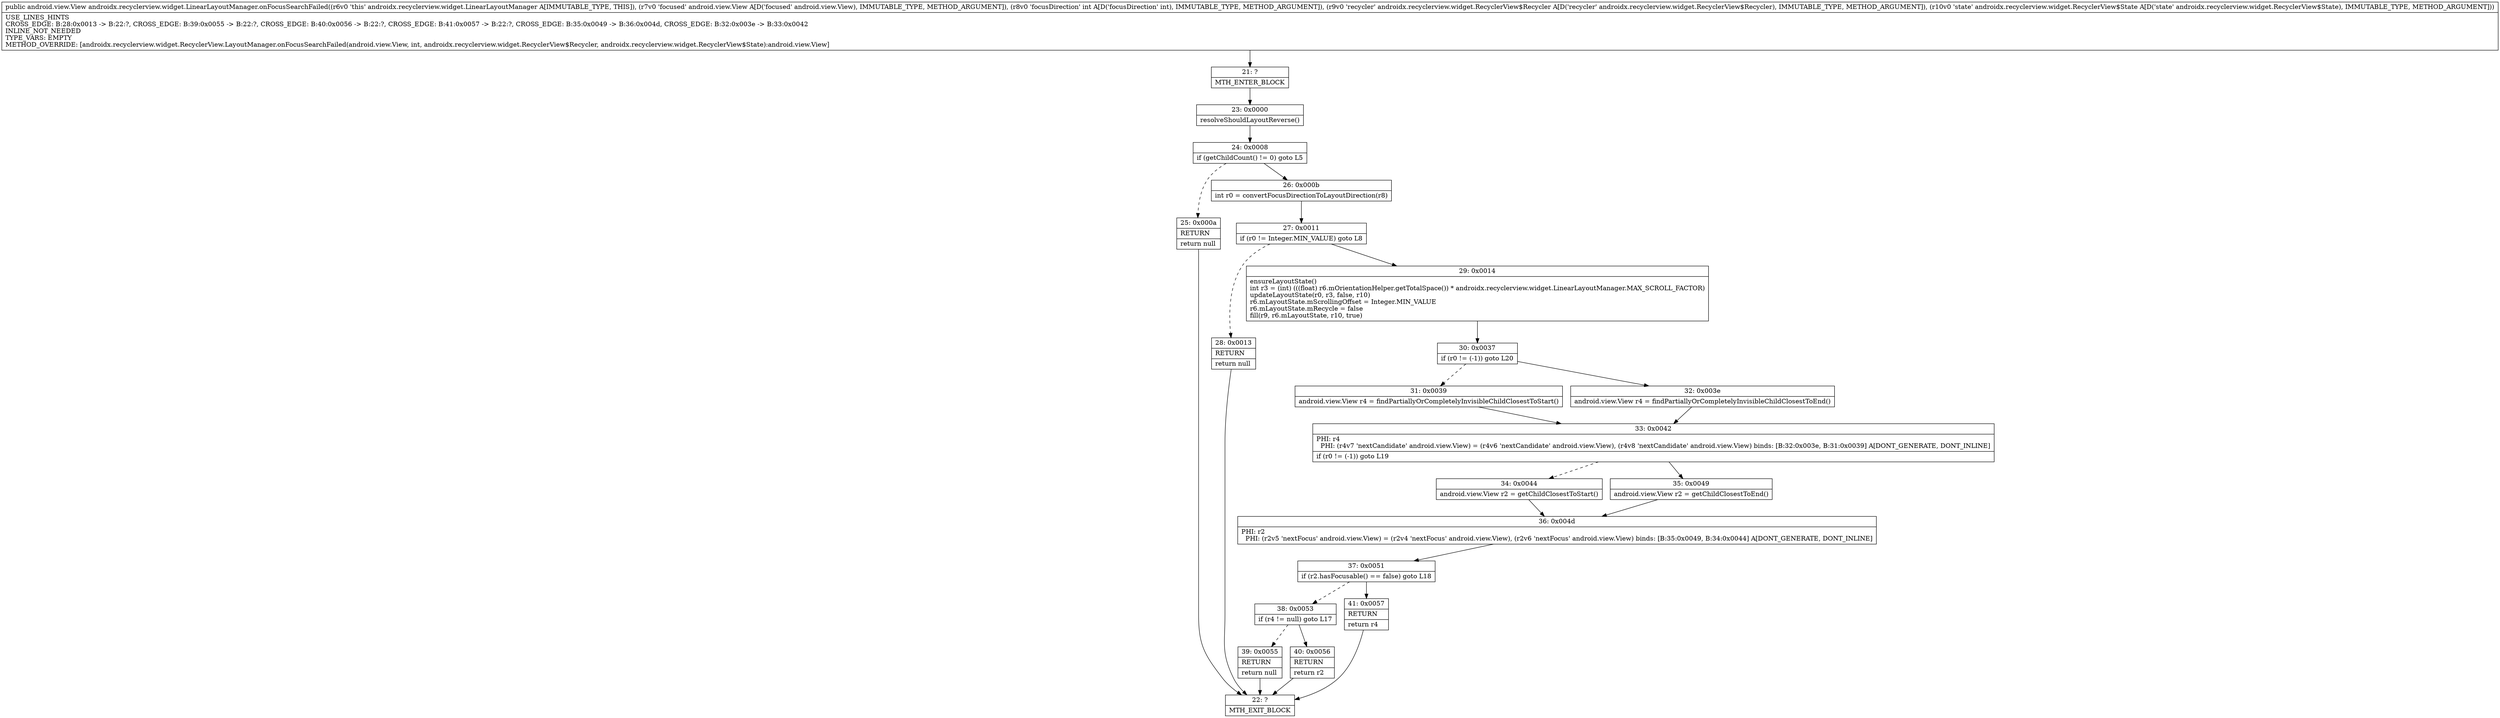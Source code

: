 digraph "CFG forandroidx.recyclerview.widget.LinearLayoutManager.onFocusSearchFailed(Landroid\/view\/View;ILandroidx\/recyclerview\/widget\/RecyclerView$Recycler;Landroidx\/recyclerview\/widget\/RecyclerView$State;)Landroid\/view\/View;" {
Node_21 [shape=record,label="{21\:\ ?|MTH_ENTER_BLOCK\l}"];
Node_23 [shape=record,label="{23\:\ 0x0000|resolveShouldLayoutReverse()\l}"];
Node_24 [shape=record,label="{24\:\ 0x0008|if (getChildCount() != 0) goto L5\l}"];
Node_25 [shape=record,label="{25\:\ 0x000a|RETURN\l|return null\l}"];
Node_22 [shape=record,label="{22\:\ ?|MTH_EXIT_BLOCK\l}"];
Node_26 [shape=record,label="{26\:\ 0x000b|int r0 = convertFocusDirectionToLayoutDirection(r8)\l}"];
Node_27 [shape=record,label="{27\:\ 0x0011|if (r0 != Integer.MIN_VALUE) goto L8\l}"];
Node_28 [shape=record,label="{28\:\ 0x0013|RETURN\l|return null\l}"];
Node_29 [shape=record,label="{29\:\ 0x0014|ensureLayoutState()\lint r3 = (int) (((float) r6.mOrientationHelper.getTotalSpace()) * androidx.recyclerview.widget.LinearLayoutManager.MAX_SCROLL_FACTOR)\lupdateLayoutState(r0, r3, false, r10)\lr6.mLayoutState.mScrollingOffset = Integer.MIN_VALUE\lr6.mLayoutState.mRecycle = false\lfill(r9, r6.mLayoutState, r10, true)\l}"];
Node_30 [shape=record,label="{30\:\ 0x0037|if (r0 != (\-1)) goto L20\l}"];
Node_31 [shape=record,label="{31\:\ 0x0039|android.view.View r4 = findPartiallyOrCompletelyInvisibleChildClosestToStart()\l}"];
Node_33 [shape=record,label="{33\:\ 0x0042|PHI: r4 \l  PHI: (r4v7 'nextCandidate' android.view.View) = (r4v6 'nextCandidate' android.view.View), (r4v8 'nextCandidate' android.view.View) binds: [B:32:0x003e, B:31:0x0039] A[DONT_GENERATE, DONT_INLINE]\l|if (r0 != (\-1)) goto L19\l}"];
Node_34 [shape=record,label="{34\:\ 0x0044|android.view.View r2 = getChildClosestToStart()\l}"];
Node_36 [shape=record,label="{36\:\ 0x004d|PHI: r2 \l  PHI: (r2v5 'nextFocus' android.view.View) = (r2v4 'nextFocus' android.view.View), (r2v6 'nextFocus' android.view.View) binds: [B:35:0x0049, B:34:0x0044] A[DONT_GENERATE, DONT_INLINE]\l}"];
Node_37 [shape=record,label="{37\:\ 0x0051|if (r2.hasFocusable() == false) goto L18\l}"];
Node_38 [shape=record,label="{38\:\ 0x0053|if (r4 != null) goto L17\l}"];
Node_39 [shape=record,label="{39\:\ 0x0055|RETURN\l|return null\l}"];
Node_40 [shape=record,label="{40\:\ 0x0056|RETURN\l|return r2\l}"];
Node_41 [shape=record,label="{41\:\ 0x0057|RETURN\l|return r4\l}"];
Node_35 [shape=record,label="{35\:\ 0x0049|android.view.View r2 = getChildClosestToEnd()\l}"];
Node_32 [shape=record,label="{32\:\ 0x003e|android.view.View r4 = findPartiallyOrCompletelyInvisibleChildClosestToEnd()\l}"];
MethodNode[shape=record,label="{public android.view.View androidx.recyclerview.widget.LinearLayoutManager.onFocusSearchFailed((r6v0 'this' androidx.recyclerview.widget.LinearLayoutManager A[IMMUTABLE_TYPE, THIS]), (r7v0 'focused' android.view.View A[D('focused' android.view.View), IMMUTABLE_TYPE, METHOD_ARGUMENT]), (r8v0 'focusDirection' int A[D('focusDirection' int), IMMUTABLE_TYPE, METHOD_ARGUMENT]), (r9v0 'recycler' androidx.recyclerview.widget.RecyclerView$Recycler A[D('recycler' androidx.recyclerview.widget.RecyclerView$Recycler), IMMUTABLE_TYPE, METHOD_ARGUMENT]), (r10v0 'state' androidx.recyclerview.widget.RecyclerView$State A[D('state' androidx.recyclerview.widget.RecyclerView$State), IMMUTABLE_TYPE, METHOD_ARGUMENT]))  | USE_LINES_HINTS\lCROSS_EDGE: B:28:0x0013 \-\> B:22:?, CROSS_EDGE: B:39:0x0055 \-\> B:22:?, CROSS_EDGE: B:40:0x0056 \-\> B:22:?, CROSS_EDGE: B:41:0x0057 \-\> B:22:?, CROSS_EDGE: B:35:0x0049 \-\> B:36:0x004d, CROSS_EDGE: B:32:0x003e \-\> B:33:0x0042\lINLINE_NOT_NEEDED\lTYPE_VARS: EMPTY\lMETHOD_OVERRIDE: [androidx.recyclerview.widget.RecyclerView.LayoutManager.onFocusSearchFailed(android.view.View, int, androidx.recyclerview.widget.RecyclerView$Recycler, androidx.recyclerview.widget.RecyclerView$State):android.view.View]\l}"];
MethodNode -> Node_21;Node_21 -> Node_23;
Node_23 -> Node_24;
Node_24 -> Node_25[style=dashed];
Node_24 -> Node_26;
Node_25 -> Node_22;
Node_26 -> Node_27;
Node_27 -> Node_28[style=dashed];
Node_27 -> Node_29;
Node_28 -> Node_22;
Node_29 -> Node_30;
Node_30 -> Node_31[style=dashed];
Node_30 -> Node_32;
Node_31 -> Node_33;
Node_33 -> Node_34[style=dashed];
Node_33 -> Node_35;
Node_34 -> Node_36;
Node_36 -> Node_37;
Node_37 -> Node_38[style=dashed];
Node_37 -> Node_41;
Node_38 -> Node_39[style=dashed];
Node_38 -> Node_40;
Node_39 -> Node_22;
Node_40 -> Node_22;
Node_41 -> Node_22;
Node_35 -> Node_36;
Node_32 -> Node_33;
}


